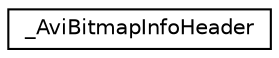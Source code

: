 digraph G
{
  edge [fontname="Helvetica",fontsize="10",labelfontname="Helvetica",labelfontsize="10"];
  node [fontname="Helvetica",fontsize="10",shape=record];
  rankdir=LR;
  Node1 [label="_AviBitmapInfoHeader",height=0.2,width=0.4,color="black", fillcolor="white", style="filled",URL="$df/d27/struct__AviBitmapInfoHeader.html"];
}
